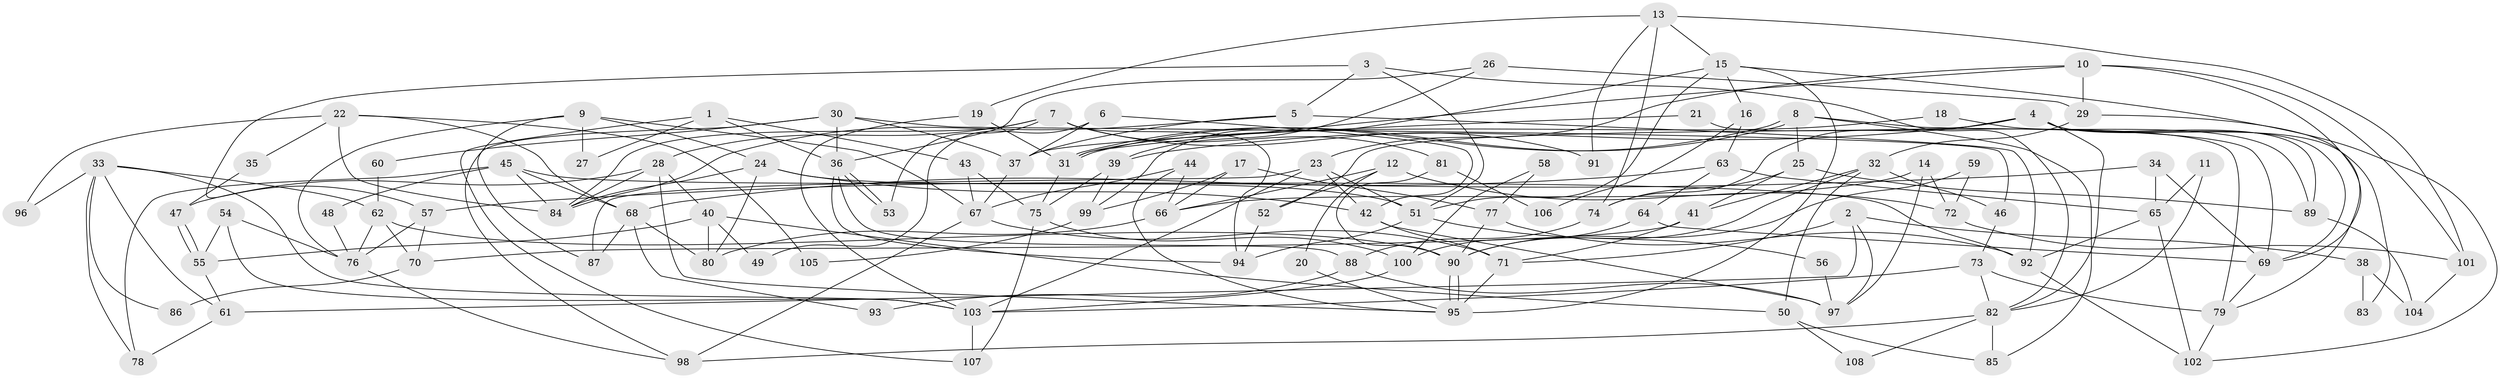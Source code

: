 // Generated by graph-tools (version 1.1) at 2025/35/03/09/25 02:35:53]
// undirected, 108 vertices, 216 edges
graph export_dot {
graph [start="1"]
  node [color=gray90,style=filled];
  1;
  2;
  3;
  4;
  5;
  6;
  7;
  8;
  9;
  10;
  11;
  12;
  13;
  14;
  15;
  16;
  17;
  18;
  19;
  20;
  21;
  22;
  23;
  24;
  25;
  26;
  27;
  28;
  29;
  30;
  31;
  32;
  33;
  34;
  35;
  36;
  37;
  38;
  39;
  40;
  41;
  42;
  43;
  44;
  45;
  46;
  47;
  48;
  49;
  50;
  51;
  52;
  53;
  54;
  55;
  56;
  57;
  58;
  59;
  60;
  61;
  62;
  63;
  64;
  65;
  66;
  67;
  68;
  69;
  70;
  71;
  72;
  73;
  74;
  75;
  76;
  77;
  78;
  79;
  80;
  81;
  82;
  83;
  84;
  85;
  86;
  87;
  88;
  89;
  90;
  91;
  92;
  93;
  94;
  95;
  96;
  97;
  98;
  99;
  100;
  101;
  102;
  103;
  104;
  105;
  106;
  107;
  108;
  1 -- 43;
  1 -- 36;
  1 -- 27;
  1 -- 107;
  2 -- 61;
  2 -- 71;
  2 -- 38;
  2 -- 97;
  3 -- 82;
  3 -- 5;
  3 -- 51;
  3 -- 57;
  4 -- 74;
  4 -- 39;
  4 -- 52;
  4 -- 69;
  4 -- 82;
  4 -- 83;
  4 -- 89;
  5 -- 84;
  5 -- 37;
  5 -- 92;
  6 -- 42;
  6 -- 37;
  6 -- 49;
  7 -- 28;
  7 -- 84;
  7 -- 53;
  7 -- 81;
  7 -- 91;
  7 -- 94;
  8 -- 69;
  8 -- 31;
  8 -- 31;
  8 -- 25;
  8 -- 85;
  9 -- 24;
  9 -- 67;
  9 -- 27;
  9 -- 76;
  9 -- 87;
  10 -- 69;
  10 -- 31;
  10 -- 23;
  10 -- 29;
  10 -- 101;
  11 -- 82;
  11 -- 65;
  12 -- 52;
  12 -- 66;
  12 -- 20;
  12 -- 72;
  13 -- 15;
  13 -- 19;
  13 -- 74;
  13 -- 91;
  13 -- 101;
  14 -- 97;
  14 -- 72;
  14 -- 66;
  15 -- 51;
  15 -- 95;
  15 -- 16;
  15 -- 99;
  15 -- 102;
  16 -- 63;
  16 -- 106;
  17 -- 77;
  17 -- 99;
  17 -- 66;
  18 -- 31;
  18 -- 89;
  19 -- 103;
  19 -- 31;
  20 -- 95;
  21 -- 79;
  21 -- 37;
  22 -- 68;
  22 -- 84;
  22 -- 35;
  22 -- 96;
  22 -- 105;
  23 -- 51;
  23 -- 42;
  23 -- 87;
  23 -- 103;
  24 -- 42;
  24 -- 80;
  24 -- 51;
  24 -- 84;
  25 -- 74;
  25 -- 41;
  25 -- 89;
  26 -- 29;
  26 -- 36;
  26 -- 39;
  28 -- 95;
  28 -- 84;
  28 -- 40;
  28 -- 47;
  29 -- 79;
  29 -- 32;
  30 -- 36;
  30 -- 46;
  30 -- 37;
  30 -- 60;
  30 -- 98;
  31 -- 75;
  32 -- 41;
  32 -- 46;
  32 -- 50;
  32 -- 90;
  33 -- 103;
  33 -- 78;
  33 -- 61;
  33 -- 62;
  33 -- 86;
  33 -- 96;
  34 -- 69;
  34 -- 57;
  34 -- 65;
  35 -- 47;
  36 -- 53;
  36 -- 53;
  36 -- 94;
  36 -- 88;
  37 -- 67;
  38 -- 104;
  38 -- 83;
  39 -- 75;
  39 -- 99;
  40 -- 50;
  40 -- 49;
  40 -- 55;
  40 -- 80;
  41 -- 70;
  41 -- 71;
  42 -- 71;
  42 -- 97;
  43 -- 67;
  43 -- 75;
  44 -- 66;
  44 -- 95;
  44 -- 67;
  45 -- 92;
  45 -- 68;
  45 -- 48;
  45 -- 78;
  45 -- 84;
  46 -- 73;
  47 -- 55;
  47 -- 55;
  48 -- 76;
  50 -- 85;
  50 -- 108;
  51 -- 56;
  51 -- 94;
  52 -- 94;
  54 -- 76;
  54 -- 55;
  54 -- 103;
  55 -- 61;
  56 -- 97;
  57 -- 76;
  57 -- 70;
  58 -- 100;
  58 -- 77;
  59 -- 72;
  59 -- 90;
  60 -- 62;
  61 -- 78;
  62 -- 90;
  62 -- 70;
  62 -- 76;
  63 -- 68;
  63 -- 65;
  63 -- 64;
  64 -- 69;
  64 -- 100;
  65 -- 92;
  65 -- 102;
  66 -- 80;
  67 -- 98;
  67 -- 71;
  68 -- 80;
  68 -- 87;
  68 -- 93;
  69 -- 79;
  70 -- 86;
  71 -- 95;
  72 -- 101;
  73 -- 103;
  73 -- 82;
  73 -- 79;
  74 -- 88;
  75 -- 107;
  75 -- 100;
  76 -- 98;
  77 -- 92;
  77 -- 90;
  79 -- 102;
  81 -- 90;
  81 -- 106;
  82 -- 98;
  82 -- 85;
  82 -- 108;
  88 -- 97;
  88 -- 93;
  89 -- 104;
  90 -- 95;
  90 -- 95;
  92 -- 102;
  99 -- 105;
  100 -- 103;
  101 -- 104;
  103 -- 107;
}

